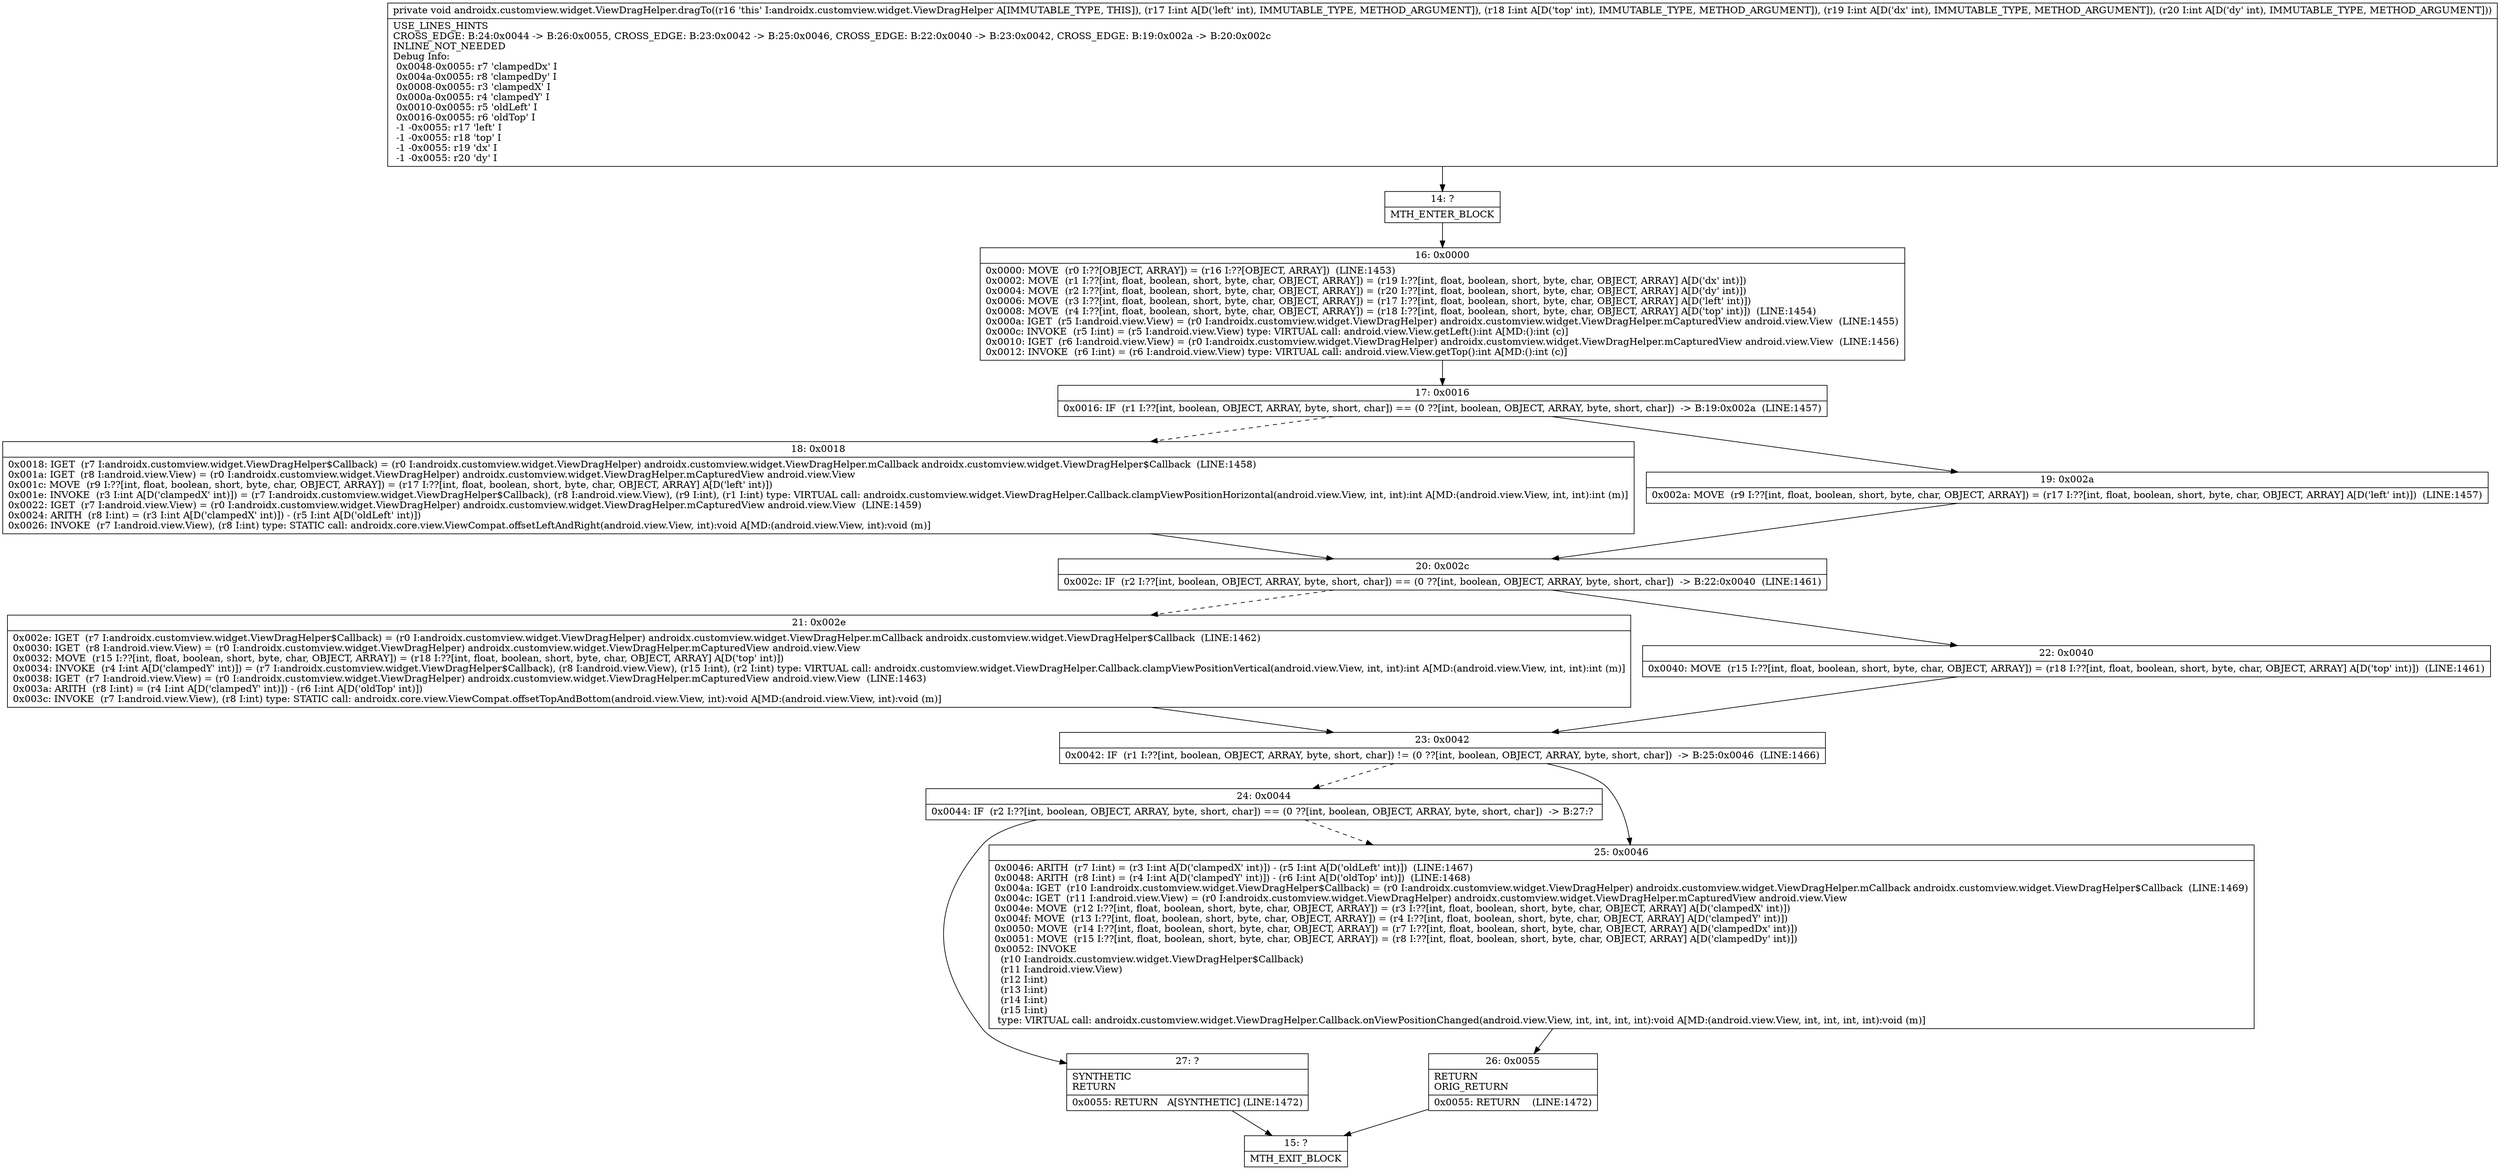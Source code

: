 digraph "CFG forandroidx.customview.widget.ViewDragHelper.dragTo(IIII)V" {
Node_14 [shape=record,label="{14\:\ ?|MTH_ENTER_BLOCK\l}"];
Node_16 [shape=record,label="{16\:\ 0x0000|0x0000: MOVE  (r0 I:??[OBJECT, ARRAY]) = (r16 I:??[OBJECT, ARRAY])  (LINE:1453)\l0x0002: MOVE  (r1 I:??[int, float, boolean, short, byte, char, OBJECT, ARRAY]) = (r19 I:??[int, float, boolean, short, byte, char, OBJECT, ARRAY] A[D('dx' int)]) \l0x0004: MOVE  (r2 I:??[int, float, boolean, short, byte, char, OBJECT, ARRAY]) = (r20 I:??[int, float, boolean, short, byte, char, OBJECT, ARRAY] A[D('dy' int)]) \l0x0006: MOVE  (r3 I:??[int, float, boolean, short, byte, char, OBJECT, ARRAY]) = (r17 I:??[int, float, boolean, short, byte, char, OBJECT, ARRAY] A[D('left' int)]) \l0x0008: MOVE  (r4 I:??[int, float, boolean, short, byte, char, OBJECT, ARRAY]) = (r18 I:??[int, float, boolean, short, byte, char, OBJECT, ARRAY] A[D('top' int)])  (LINE:1454)\l0x000a: IGET  (r5 I:android.view.View) = (r0 I:androidx.customview.widget.ViewDragHelper) androidx.customview.widget.ViewDragHelper.mCapturedView android.view.View  (LINE:1455)\l0x000c: INVOKE  (r5 I:int) = (r5 I:android.view.View) type: VIRTUAL call: android.view.View.getLeft():int A[MD:():int (c)]\l0x0010: IGET  (r6 I:android.view.View) = (r0 I:androidx.customview.widget.ViewDragHelper) androidx.customview.widget.ViewDragHelper.mCapturedView android.view.View  (LINE:1456)\l0x0012: INVOKE  (r6 I:int) = (r6 I:android.view.View) type: VIRTUAL call: android.view.View.getTop():int A[MD:():int (c)]\l}"];
Node_17 [shape=record,label="{17\:\ 0x0016|0x0016: IF  (r1 I:??[int, boolean, OBJECT, ARRAY, byte, short, char]) == (0 ??[int, boolean, OBJECT, ARRAY, byte, short, char])  \-\> B:19:0x002a  (LINE:1457)\l}"];
Node_18 [shape=record,label="{18\:\ 0x0018|0x0018: IGET  (r7 I:androidx.customview.widget.ViewDragHelper$Callback) = (r0 I:androidx.customview.widget.ViewDragHelper) androidx.customview.widget.ViewDragHelper.mCallback androidx.customview.widget.ViewDragHelper$Callback  (LINE:1458)\l0x001a: IGET  (r8 I:android.view.View) = (r0 I:androidx.customview.widget.ViewDragHelper) androidx.customview.widget.ViewDragHelper.mCapturedView android.view.View \l0x001c: MOVE  (r9 I:??[int, float, boolean, short, byte, char, OBJECT, ARRAY]) = (r17 I:??[int, float, boolean, short, byte, char, OBJECT, ARRAY] A[D('left' int)]) \l0x001e: INVOKE  (r3 I:int A[D('clampedX' int)]) = (r7 I:androidx.customview.widget.ViewDragHelper$Callback), (r8 I:android.view.View), (r9 I:int), (r1 I:int) type: VIRTUAL call: androidx.customview.widget.ViewDragHelper.Callback.clampViewPositionHorizontal(android.view.View, int, int):int A[MD:(android.view.View, int, int):int (m)]\l0x0022: IGET  (r7 I:android.view.View) = (r0 I:androidx.customview.widget.ViewDragHelper) androidx.customview.widget.ViewDragHelper.mCapturedView android.view.View  (LINE:1459)\l0x0024: ARITH  (r8 I:int) = (r3 I:int A[D('clampedX' int)]) \- (r5 I:int A[D('oldLeft' int)]) \l0x0026: INVOKE  (r7 I:android.view.View), (r8 I:int) type: STATIC call: androidx.core.view.ViewCompat.offsetLeftAndRight(android.view.View, int):void A[MD:(android.view.View, int):void (m)]\l}"];
Node_20 [shape=record,label="{20\:\ 0x002c|0x002c: IF  (r2 I:??[int, boolean, OBJECT, ARRAY, byte, short, char]) == (0 ??[int, boolean, OBJECT, ARRAY, byte, short, char])  \-\> B:22:0x0040  (LINE:1461)\l}"];
Node_21 [shape=record,label="{21\:\ 0x002e|0x002e: IGET  (r7 I:androidx.customview.widget.ViewDragHelper$Callback) = (r0 I:androidx.customview.widget.ViewDragHelper) androidx.customview.widget.ViewDragHelper.mCallback androidx.customview.widget.ViewDragHelper$Callback  (LINE:1462)\l0x0030: IGET  (r8 I:android.view.View) = (r0 I:androidx.customview.widget.ViewDragHelper) androidx.customview.widget.ViewDragHelper.mCapturedView android.view.View \l0x0032: MOVE  (r15 I:??[int, float, boolean, short, byte, char, OBJECT, ARRAY]) = (r18 I:??[int, float, boolean, short, byte, char, OBJECT, ARRAY] A[D('top' int)]) \l0x0034: INVOKE  (r4 I:int A[D('clampedY' int)]) = (r7 I:androidx.customview.widget.ViewDragHelper$Callback), (r8 I:android.view.View), (r15 I:int), (r2 I:int) type: VIRTUAL call: androidx.customview.widget.ViewDragHelper.Callback.clampViewPositionVertical(android.view.View, int, int):int A[MD:(android.view.View, int, int):int (m)]\l0x0038: IGET  (r7 I:android.view.View) = (r0 I:androidx.customview.widget.ViewDragHelper) androidx.customview.widget.ViewDragHelper.mCapturedView android.view.View  (LINE:1463)\l0x003a: ARITH  (r8 I:int) = (r4 I:int A[D('clampedY' int)]) \- (r6 I:int A[D('oldTop' int)]) \l0x003c: INVOKE  (r7 I:android.view.View), (r8 I:int) type: STATIC call: androidx.core.view.ViewCompat.offsetTopAndBottom(android.view.View, int):void A[MD:(android.view.View, int):void (m)]\l}"];
Node_23 [shape=record,label="{23\:\ 0x0042|0x0042: IF  (r1 I:??[int, boolean, OBJECT, ARRAY, byte, short, char]) != (0 ??[int, boolean, OBJECT, ARRAY, byte, short, char])  \-\> B:25:0x0046  (LINE:1466)\l}"];
Node_24 [shape=record,label="{24\:\ 0x0044|0x0044: IF  (r2 I:??[int, boolean, OBJECT, ARRAY, byte, short, char]) == (0 ??[int, boolean, OBJECT, ARRAY, byte, short, char])  \-\> B:27:? \l}"];
Node_27 [shape=record,label="{27\:\ ?|SYNTHETIC\lRETURN\l|0x0055: RETURN   A[SYNTHETIC] (LINE:1472)\l}"];
Node_15 [shape=record,label="{15\:\ ?|MTH_EXIT_BLOCK\l}"];
Node_25 [shape=record,label="{25\:\ 0x0046|0x0046: ARITH  (r7 I:int) = (r3 I:int A[D('clampedX' int)]) \- (r5 I:int A[D('oldLeft' int)])  (LINE:1467)\l0x0048: ARITH  (r8 I:int) = (r4 I:int A[D('clampedY' int)]) \- (r6 I:int A[D('oldTop' int)])  (LINE:1468)\l0x004a: IGET  (r10 I:androidx.customview.widget.ViewDragHelper$Callback) = (r0 I:androidx.customview.widget.ViewDragHelper) androidx.customview.widget.ViewDragHelper.mCallback androidx.customview.widget.ViewDragHelper$Callback  (LINE:1469)\l0x004c: IGET  (r11 I:android.view.View) = (r0 I:androidx.customview.widget.ViewDragHelper) androidx.customview.widget.ViewDragHelper.mCapturedView android.view.View \l0x004e: MOVE  (r12 I:??[int, float, boolean, short, byte, char, OBJECT, ARRAY]) = (r3 I:??[int, float, boolean, short, byte, char, OBJECT, ARRAY] A[D('clampedX' int)]) \l0x004f: MOVE  (r13 I:??[int, float, boolean, short, byte, char, OBJECT, ARRAY]) = (r4 I:??[int, float, boolean, short, byte, char, OBJECT, ARRAY] A[D('clampedY' int)]) \l0x0050: MOVE  (r14 I:??[int, float, boolean, short, byte, char, OBJECT, ARRAY]) = (r7 I:??[int, float, boolean, short, byte, char, OBJECT, ARRAY] A[D('clampedDx' int)]) \l0x0051: MOVE  (r15 I:??[int, float, boolean, short, byte, char, OBJECT, ARRAY]) = (r8 I:??[int, float, boolean, short, byte, char, OBJECT, ARRAY] A[D('clampedDy' int)]) \l0x0052: INVOKE  \l  (r10 I:androidx.customview.widget.ViewDragHelper$Callback)\l  (r11 I:android.view.View)\l  (r12 I:int)\l  (r13 I:int)\l  (r14 I:int)\l  (r15 I:int)\l type: VIRTUAL call: androidx.customview.widget.ViewDragHelper.Callback.onViewPositionChanged(android.view.View, int, int, int, int):void A[MD:(android.view.View, int, int, int, int):void (m)]\l}"];
Node_26 [shape=record,label="{26\:\ 0x0055|RETURN\lORIG_RETURN\l|0x0055: RETURN    (LINE:1472)\l}"];
Node_22 [shape=record,label="{22\:\ 0x0040|0x0040: MOVE  (r15 I:??[int, float, boolean, short, byte, char, OBJECT, ARRAY]) = (r18 I:??[int, float, boolean, short, byte, char, OBJECT, ARRAY] A[D('top' int)])  (LINE:1461)\l}"];
Node_19 [shape=record,label="{19\:\ 0x002a|0x002a: MOVE  (r9 I:??[int, float, boolean, short, byte, char, OBJECT, ARRAY]) = (r17 I:??[int, float, boolean, short, byte, char, OBJECT, ARRAY] A[D('left' int)])  (LINE:1457)\l}"];
MethodNode[shape=record,label="{private void androidx.customview.widget.ViewDragHelper.dragTo((r16 'this' I:androidx.customview.widget.ViewDragHelper A[IMMUTABLE_TYPE, THIS]), (r17 I:int A[D('left' int), IMMUTABLE_TYPE, METHOD_ARGUMENT]), (r18 I:int A[D('top' int), IMMUTABLE_TYPE, METHOD_ARGUMENT]), (r19 I:int A[D('dx' int), IMMUTABLE_TYPE, METHOD_ARGUMENT]), (r20 I:int A[D('dy' int), IMMUTABLE_TYPE, METHOD_ARGUMENT]))  | USE_LINES_HINTS\lCROSS_EDGE: B:24:0x0044 \-\> B:26:0x0055, CROSS_EDGE: B:23:0x0042 \-\> B:25:0x0046, CROSS_EDGE: B:22:0x0040 \-\> B:23:0x0042, CROSS_EDGE: B:19:0x002a \-\> B:20:0x002c\lINLINE_NOT_NEEDED\lDebug Info:\l  0x0048\-0x0055: r7 'clampedDx' I\l  0x004a\-0x0055: r8 'clampedDy' I\l  0x0008\-0x0055: r3 'clampedX' I\l  0x000a\-0x0055: r4 'clampedY' I\l  0x0010\-0x0055: r5 'oldLeft' I\l  0x0016\-0x0055: r6 'oldTop' I\l  \-1 \-0x0055: r17 'left' I\l  \-1 \-0x0055: r18 'top' I\l  \-1 \-0x0055: r19 'dx' I\l  \-1 \-0x0055: r20 'dy' I\l}"];
MethodNode -> Node_14;Node_14 -> Node_16;
Node_16 -> Node_17;
Node_17 -> Node_18[style=dashed];
Node_17 -> Node_19;
Node_18 -> Node_20;
Node_20 -> Node_21[style=dashed];
Node_20 -> Node_22;
Node_21 -> Node_23;
Node_23 -> Node_24[style=dashed];
Node_23 -> Node_25;
Node_24 -> Node_25[style=dashed];
Node_24 -> Node_27;
Node_27 -> Node_15;
Node_25 -> Node_26;
Node_26 -> Node_15;
Node_22 -> Node_23;
Node_19 -> Node_20;
}

